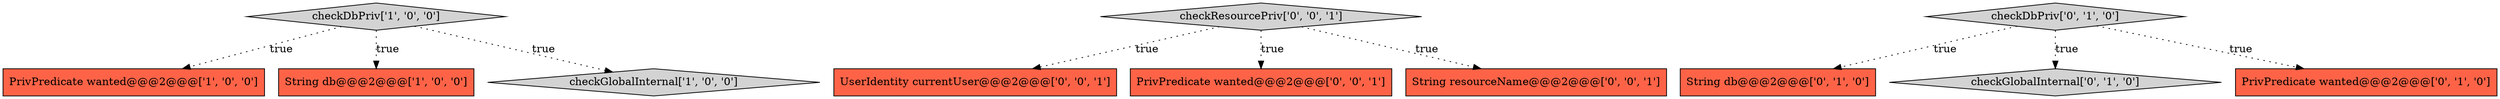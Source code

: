 digraph {
0 [style = filled, label = "PrivPredicate wanted@@@2@@@['1', '0', '0']", fillcolor = tomato, shape = box image = "AAA0AAABBB1BBB"];
10 [style = filled, label = "UserIdentity currentUser@@@2@@@['0', '0', '1']", fillcolor = tomato, shape = box image = "AAA0AAABBB3BBB"];
6 [style = filled, label = "checkDbPriv['0', '1', '0']", fillcolor = lightgray, shape = diamond image = "AAA0AAABBB2BBB"];
9 [style = filled, label = "checkResourcePriv['0', '0', '1']", fillcolor = lightgray, shape = diamond image = "AAA0AAABBB3BBB"];
11 [style = filled, label = "PrivPredicate wanted@@@2@@@['0', '0', '1']", fillcolor = tomato, shape = box image = "AAA0AAABBB3BBB"];
1 [style = filled, label = "String db@@@2@@@['1', '0', '0']", fillcolor = tomato, shape = box image = "AAA0AAABBB1BBB"];
2 [style = filled, label = "checkDbPriv['1', '0', '0']", fillcolor = lightgray, shape = diamond image = "AAA0AAABBB1BBB"];
8 [style = filled, label = "String resourceName@@@2@@@['0', '0', '1']", fillcolor = tomato, shape = box image = "AAA0AAABBB3BBB"];
4 [style = filled, label = "String db@@@2@@@['0', '1', '0']", fillcolor = tomato, shape = box image = "AAA0AAABBB2BBB"];
5 [style = filled, label = "checkGlobalInternal['0', '1', '0']", fillcolor = lightgray, shape = diamond image = "AAA0AAABBB2BBB"];
3 [style = filled, label = "checkGlobalInternal['1', '0', '0']", fillcolor = lightgray, shape = diamond image = "AAA0AAABBB1BBB"];
7 [style = filled, label = "PrivPredicate wanted@@@2@@@['0', '1', '0']", fillcolor = tomato, shape = box image = "AAA0AAABBB2BBB"];
9->11 [style = dotted, label="true"];
2->1 [style = dotted, label="true"];
6->5 [style = dotted, label="true"];
6->4 [style = dotted, label="true"];
9->8 [style = dotted, label="true"];
2->0 [style = dotted, label="true"];
2->3 [style = dotted, label="true"];
6->7 [style = dotted, label="true"];
9->10 [style = dotted, label="true"];
}
